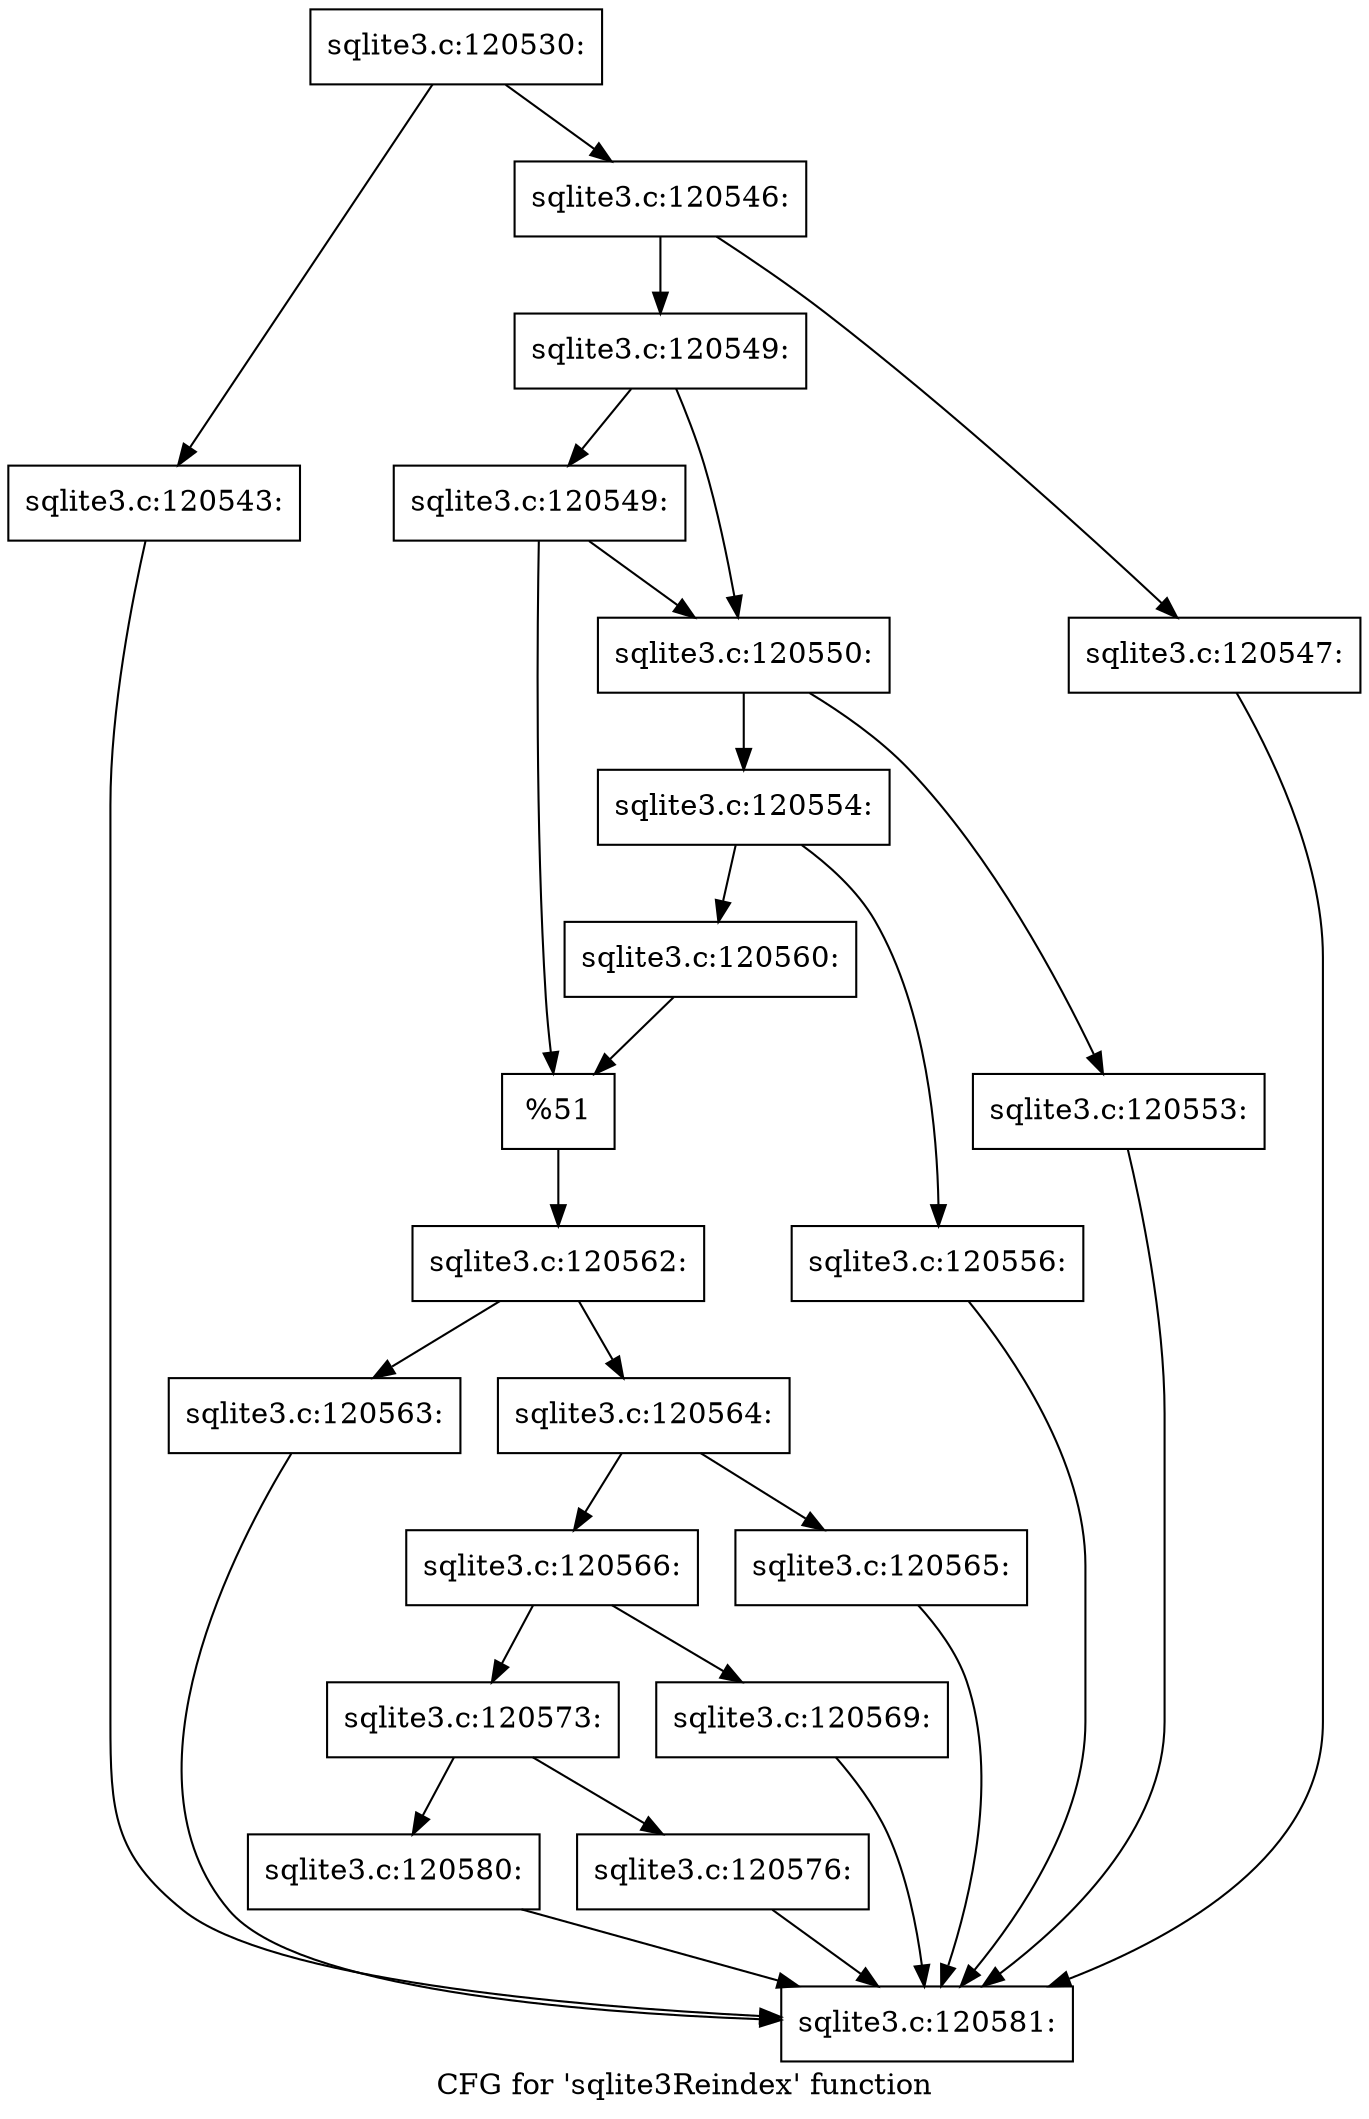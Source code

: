 digraph "CFG for 'sqlite3Reindex' function" {
	label="CFG for 'sqlite3Reindex' function";

	Node0x55c0fa2efd40 [shape=record,label="{sqlite3.c:120530:}"];
	Node0x55c0fa2efd40 -> Node0x55c0fa2fc360;
	Node0x55c0fa2efd40 -> Node0x55c0fa2fc3b0;
	Node0x55c0fa2fc360 [shape=record,label="{sqlite3.c:120543:}"];
	Node0x55c0fa2fc360 -> Node0x55c0fa2f46d0;
	Node0x55c0fa2fc3b0 [shape=record,label="{sqlite3.c:120546:}"];
	Node0x55c0fa2fc3b0 -> Node0x55c0fa2fc980;
	Node0x55c0fa2fc3b0 -> Node0x55c0fa2fca20;
	Node0x55c0fa2fc980 [shape=record,label="{sqlite3.c:120547:}"];
	Node0x55c0fa2fc980 -> Node0x55c0fa2f46d0;
	Node0x55c0fa2fca20 [shape=record,label="{sqlite3.c:120549:}"];
	Node0x55c0fa2fca20 -> Node0x55c0f6180f20;
	Node0x55c0fa2fca20 -> Node0x55c0fa2fd6f0;
	Node0x55c0fa2fd6f0 [shape=record,label="{sqlite3.c:120549:}"];
	Node0x55c0fa2fd6f0 -> Node0x55c0f6180f20;
	Node0x55c0fa2fd6f0 -> Node0x55c0fa2fd3e0;
	Node0x55c0f6180f20 [shape=record,label="{sqlite3.c:120550:}"];
	Node0x55c0f6180f20 -> Node0x55c0fa2fe250;
	Node0x55c0f6180f20 -> Node0x55c0fa2fe200;
	Node0x55c0fa2fe200 [shape=record,label="{sqlite3.c:120553:}"];
	Node0x55c0fa2fe200 -> Node0x55c0fa2f46d0;
	Node0x55c0fa2fe250 [shape=record,label="{sqlite3.c:120554:}"];
	Node0x55c0fa2fe250 -> Node0x55c0fa2fe990;
	Node0x55c0fa2fe250 -> Node0x55c0fa2fe9e0;
	Node0x55c0fa2fe990 [shape=record,label="{sqlite3.c:120556:}"];
	Node0x55c0fa2fe990 -> Node0x55c0fa2f46d0;
	Node0x55c0fa2fe9e0 [shape=record,label="{sqlite3.c:120560:}"];
	Node0x55c0fa2fe9e0 -> Node0x55c0fa2fd3e0;
	Node0x55c0fa2fd3e0 [shape=record,label="{%51}"];
	Node0x55c0fa2fd3e0 -> Node0x55c0fa2fc9d0;
	Node0x55c0fa2fc9d0 [shape=record,label="{sqlite3.c:120562:}"];
	Node0x55c0fa2fc9d0 -> Node0x55c0fa2ffab0;
	Node0x55c0fa2fc9d0 -> Node0x55c0fa2ffb00;
	Node0x55c0fa2ffab0 [shape=record,label="{sqlite3.c:120563:}"];
	Node0x55c0fa2ffab0 -> Node0x55c0fa2f46d0;
	Node0x55c0fa2ffb00 [shape=record,label="{sqlite3.c:120564:}"];
	Node0x55c0fa2ffb00 -> Node0x55c0fa300220;
	Node0x55c0fa2ffb00 -> Node0x55c0fa300270;
	Node0x55c0fa300220 [shape=record,label="{sqlite3.c:120565:}"];
	Node0x55c0fa300220 -> Node0x55c0fa2f46d0;
	Node0x55c0fa300270 [shape=record,label="{sqlite3.c:120566:}"];
	Node0x55c0fa300270 -> Node0x55c0fa301050;
	Node0x55c0fa300270 -> Node0x55c0fa3010a0;
	Node0x55c0fa301050 [shape=record,label="{sqlite3.c:120569:}"];
	Node0x55c0fa301050 -> Node0x55c0fa2f46d0;
	Node0x55c0fa3010a0 [shape=record,label="{sqlite3.c:120573:}"];
	Node0x55c0fa3010a0 -> Node0x55c0f6180ed0;
	Node0x55c0fa3010a0 -> Node0x55c0fa301ab0;
	Node0x55c0f6180ed0 [shape=record,label="{sqlite3.c:120576:}"];
	Node0x55c0f6180ed0 -> Node0x55c0fa2f46d0;
	Node0x55c0fa301ab0 [shape=record,label="{sqlite3.c:120580:}"];
	Node0x55c0fa301ab0 -> Node0x55c0fa2f46d0;
	Node0x55c0fa2f46d0 [shape=record,label="{sqlite3.c:120581:}"];
}
